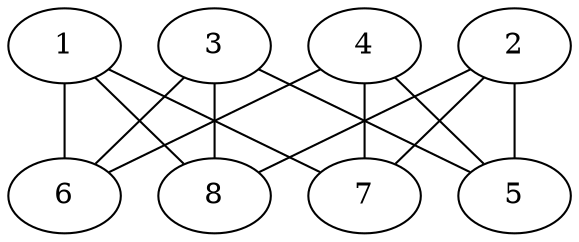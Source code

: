 graph G {
    // Вершины и их связи, исключая рёбра паросочетания (например, удалённые пары)

    1 -- 6;
    1 -- 7;
    1 -- 8;
    
    2 -- 5;
    2 -- 7;
    2 -- 8;
    
    3 -- 5;
    3 -- 6;
    3 -- 8;
    
    4 -- 5;
    4 -- 6;
    4 -- 7;
}
